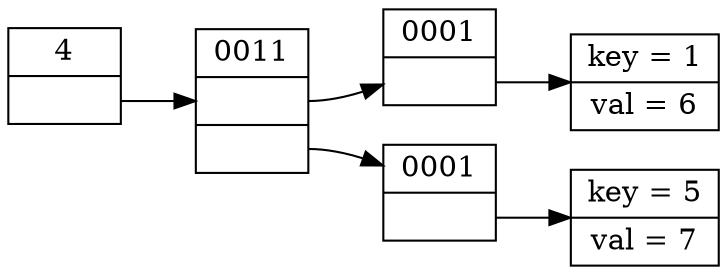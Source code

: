 digraph hamtcomprimido {
   rankdir = "LR"
   root [
        label = "4 | <f0>"
        shape = "record"
   ]
   node0 [
        label = "0011 | <f0> | <f1>"
        shape = "record"
   ]
   node1 [
        label = "0001 | <f0>"
        shape = "record"
   ]
   node2 [
        label = "key = 1 | val = 6"
        shape = "record"
   ]
   node3 [
        label = "0001 | <f0>"
        shape = "record"
   ]
   node4 [
        label = "key = 5 | val = 7"
        shape = "record"
   ]
   root:f0 -> node0;
   node0:f0 -> node1;
   node0:f1 -> node3;
   node1:f0 -> node2;
   node3:f0 -> node4;
}

